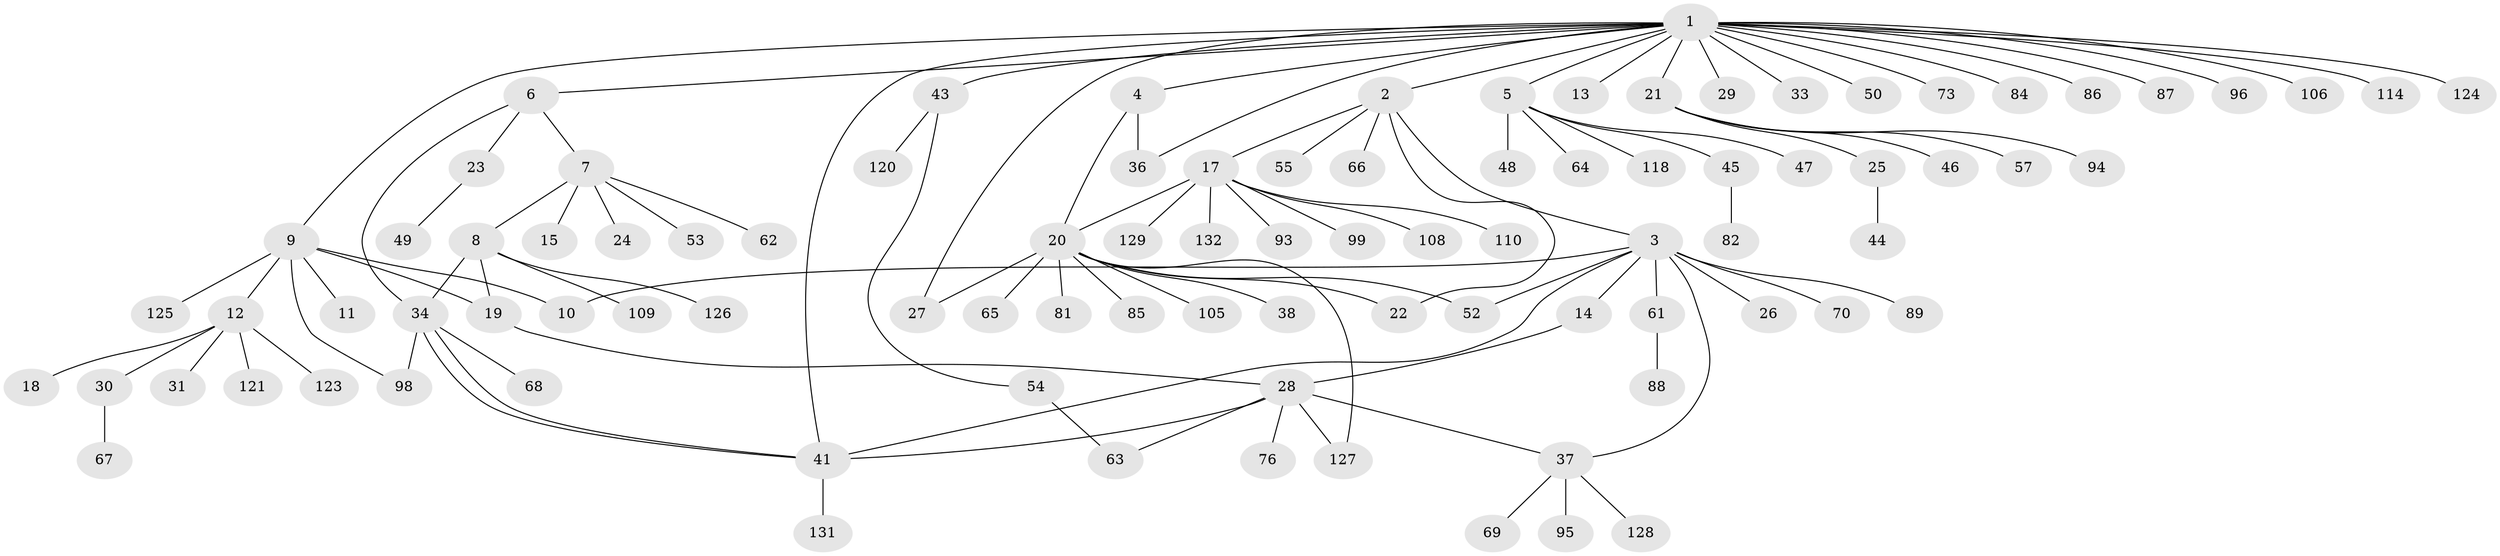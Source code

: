 // original degree distribution, {22: 0.007518796992481203, 6: 0.045112781954887216, 9: 0.015037593984962405, 3: 0.06766917293233082, 4: 0.03007518796992481, 8: 0.015037593984962405, 5: 0.022556390977443608, 7: 0.015037593984962405, 2: 0.15037593984962405, 1: 0.6240601503759399, 11: 0.007518796992481203}
// Generated by graph-tools (version 1.1) at 2025/18/03/04/25 18:18:06]
// undirected, 93 vertices, 109 edges
graph export_dot {
graph [start="1"]
  node [color=gray90,style=filled];
  1;
  2;
  3 [super="+32+80+91+16+35"];
  4;
  5;
  6;
  7 [super="+60+117"];
  8;
  9;
  10;
  11 [super="+40"];
  12;
  13;
  14 [super="+39"];
  15;
  17 [super="+56+58"];
  18;
  19 [super="+92+97+59+42"];
  20;
  21;
  22;
  23 [super="+104"];
  24;
  25 [super="+101+90"];
  26;
  27 [super="+112+133"];
  28;
  29;
  30;
  31;
  33;
  34;
  36;
  37;
  38;
  41;
  43;
  44;
  45;
  46;
  47;
  48 [super="+113+75"];
  49;
  50;
  52 [super="+72"];
  53 [super="+115"];
  54;
  55;
  57;
  61;
  62;
  63;
  64;
  65;
  66;
  67 [super="+111+74"];
  68;
  69;
  70;
  73;
  76;
  81;
  82;
  84;
  85;
  86;
  87;
  88;
  89;
  93;
  94;
  95;
  96;
  98;
  99;
  105;
  106;
  108;
  109;
  110 [super="+122"];
  114;
  118;
  120;
  121;
  123;
  124;
  125;
  126;
  127;
  128;
  129;
  131;
  132;
  1 -- 2;
  1 -- 4;
  1 -- 5;
  1 -- 6;
  1 -- 9;
  1 -- 13;
  1 -- 21;
  1 -- 27;
  1 -- 29;
  1 -- 33;
  1 -- 36;
  1 -- 41;
  1 -- 43;
  1 -- 50;
  1 -- 73;
  1 -- 84;
  1 -- 86;
  1 -- 87;
  1 -- 96;
  1 -- 106;
  1 -- 114;
  1 -- 124;
  2 -- 3;
  2 -- 17;
  2 -- 22;
  2 -- 55;
  2 -- 66;
  3 -- 10;
  3 -- 14;
  3 -- 26;
  3 -- 89;
  3 -- 52;
  3 -- 70;
  3 -- 41;
  3 -- 61;
  3 -- 37;
  4 -- 20;
  4 -- 36;
  5 -- 45;
  5 -- 47;
  5 -- 48;
  5 -- 64;
  5 -- 118;
  6 -- 7;
  6 -- 23;
  6 -- 34;
  7 -- 8;
  7 -- 15;
  7 -- 24;
  7 -- 53;
  7 -- 62;
  8 -- 34;
  8 -- 109;
  8 -- 126;
  8 -- 19;
  9 -- 10;
  9 -- 11;
  9 -- 12;
  9 -- 19;
  9 -- 98;
  9 -- 125;
  12 -- 18;
  12 -- 30;
  12 -- 31;
  12 -- 121;
  12 -- 123;
  14 -- 28;
  17 -- 20;
  17 -- 93;
  17 -- 99;
  17 -- 108;
  17 -- 129;
  17 -- 132;
  17 -- 110;
  19 -- 28;
  20 -- 22;
  20 -- 38;
  20 -- 65;
  20 -- 81;
  20 -- 85;
  20 -- 105;
  20 -- 127;
  20 -- 52;
  20 -- 27;
  21 -- 25;
  21 -- 46;
  21 -- 57;
  21 -- 94;
  23 -- 49;
  25 -- 44;
  28 -- 37;
  28 -- 41;
  28 -- 63;
  28 -- 76;
  28 -- 127;
  30 -- 67;
  34 -- 41;
  34 -- 41;
  34 -- 68;
  34 -- 98;
  37 -- 69;
  37 -- 95;
  37 -- 128;
  41 -- 131;
  43 -- 54;
  43 -- 120;
  45 -- 82;
  54 -- 63;
  61 -- 88;
}

